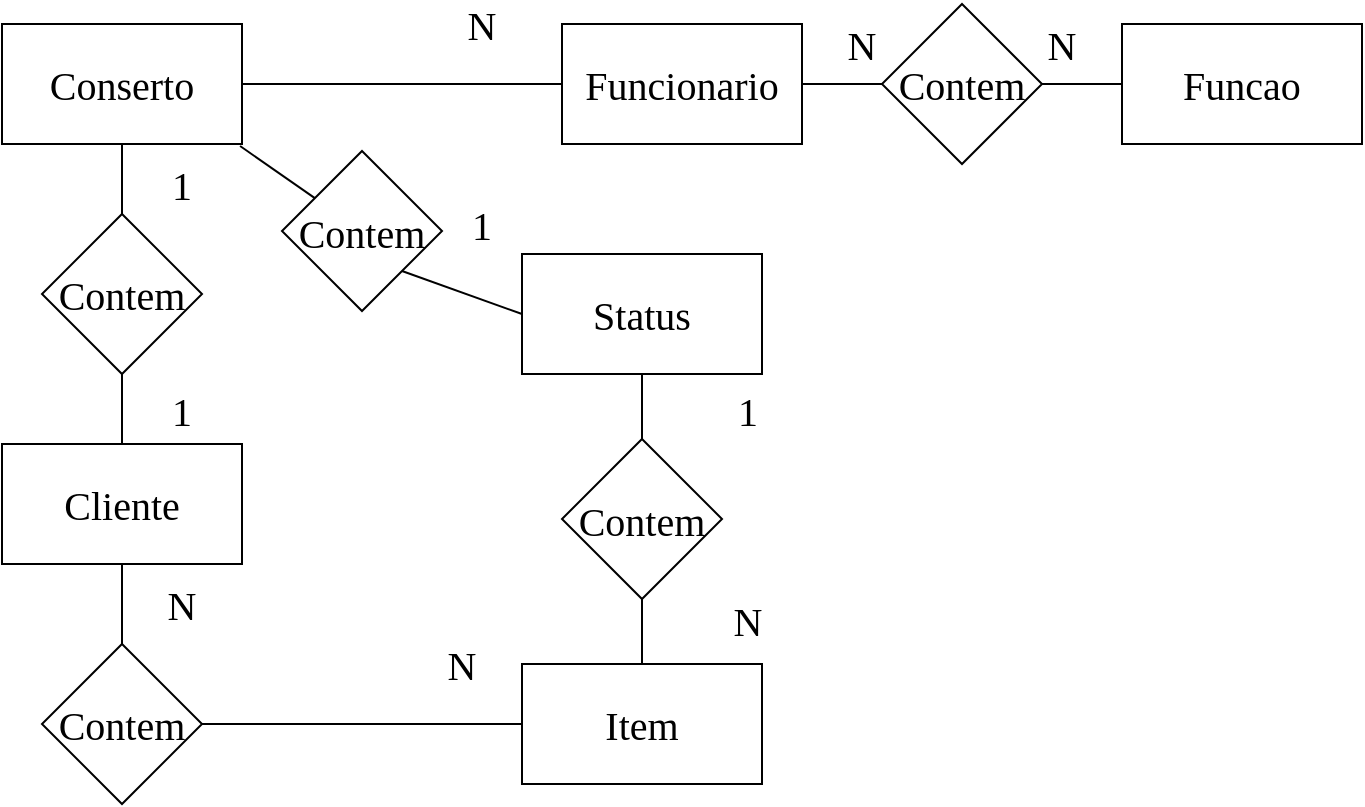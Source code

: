 <mxfile version="10.9.5" type="device"><diagram id="ZhjK_CC6W728DNMHAJ-v" name="Conceitual"><mxGraphModel dx="942" dy="644" grid="1" gridSize="10" guides="1" tooltips="1" connect="1" arrows="1" fold="1" page="1" pageScale="1" pageWidth="827" pageHeight="1169" math="0" shadow="0"><root><mxCell id="0"/><mxCell id="1" parent="0"/><mxCell id="nWR3F0NwlHuXnDZ5GxFk-1" value="&lt;font style=&quot;font-size: 20px&quot;&gt;Conserto&lt;/font&gt;" style="rounded=0;whiteSpace=wrap;html=1;fontFamily=Times New Roman;" vertex="1" parent="1"><mxGeometry x="20" y="70" width="120" height="60" as="geometry"/></mxCell><mxCell id="nWR3F0NwlHuXnDZ5GxFk-2" value="&lt;span style=&quot;font-size: 20px&quot;&gt;Cliente&lt;/span&gt;" style="rounded=0;whiteSpace=wrap;html=1;fontFamily=Times New Roman;" vertex="1" parent="1"><mxGeometry x="20" y="280" width="120" height="60" as="geometry"/></mxCell><mxCell id="nWR3F0NwlHuXnDZ5GxFk-3" value="&lt;span style=&quot;font-size: 20px&quot;&gt;Item&lt;/span&gt;" style="rounded=0;whiteSpace=wrap;html=1;fontFamily=Times New Roman;" vertex="1" parent="1"><mxGeometry x="280" y="390" width="120" height="60" as="geometry"/></mxCell><mxCell id="nWR3F0NwlHuXnDZ5GxFk-4" value="&lt;span style=&quot;font-size: 20px&quot;&gt;Funcionario&lt;/span&gt;" style="rounded=0;whiteSpace=wrap;html=1;fontFamily=Times New Roman;" vertex="1" parent="1"><mxGeometry x="300" y="70" width="120" height="60" as="geometry"/></mxCell><mxCell id="nWR3F0NwlHuXnDZ5GxFk-6" value="&lt;span style=&quot;font-size: 20px&quot;&gt;Funcao&lt;/span&gt;" style="rounded=0;whiteSpace=wrap;html=1;fontFamily=Times New Roman;" vertex="1" parent="1"><mxGeometry x="580" y="70" width="120" height="60" as="geometry"/></mxCell><mxCell id="nWR3F0NwlHuXnDZ5GxFk-7" value="&lt;font style=&quot;font-size: 20px&quot;&gt;Contem&lt;/font&gt;" style="rhombus;whiteSpace=wrap;html=1;fontFamily=Times New Roman;" vertex="1" parent="1"><mxGeometry x="40" y="165" width="80" height="80" as="geometry"/></mxCell><mxCell id="nWR3F0NwlHuXnDZ5GxFk-17" value="" style="endArrow=none;html=1;fontFamily=Times New Roman;entryX=0.5;entryY=1;entryDx=0;entryDy=0;exitX=0.5;exitY=0;exitDx=0;exitDy=0;" edge="1" parent="1" source="nWR3F0NwlHuXnDZ5GxFk-7" target="nWR3F0NwlHuXnDZ5GxFk-1"><mxGeometry width="50" height="50" relative="1" as="geometry"><mxPoint x="60" y="180" as="sourcePoint"/><mxPoint x="110" y="130" as="targetPoint"/></mxGeometry></mxCell><mxCell id="nWR3F0NwlHuXnDZ5GxFk-21" value="&lt;font style=&quot;font-size: 20px&quot;&gt;Contem&lt;/font&gt;" style="rhombus;whiteSpace=wrap;html=1;fontFamily=Times New Roman;" vertex="1" parent="1"><mxGeometry x="40" y="380" width="80" height="80" as="geometry"/></mxCell><mxCell id="nWR3F0NwlHuXnDZ5GxFk-26" value="&lt;font style=&quot;font-size: 20px&quot;&gt;1&lt;/font&gt;" style="text;html=1;strokeColor=none;fillColor=none;align=center;verticalAlign=middle;whiteSpace=wrap;rounded=0;fontFamily=Times New Roman;" vertex="1" parent="1"><mxGeometry x="90" y="139.5" width="40" height="20" as="geometry"/></mxCell><mxCell id="nWR3F0NwlHuXnDZ5GxFk-27" value="&lt;font style=&quot;font-size: 20px&quot;&gt;1&lt;/font&gt;" style="text;html=1;strokeColor=none;fillColor=none;align=center;verticalAlign=middle;whiteSpace=wrap;rounded=0;fontFamily=Times New Roman;" vertex="1" parent="1"><mxGeometry x="90" y="252.5" width="40" height="20" as="geometry"/></mxCell><mxCell id="nWR3F0NwlHuXnDZ5GxFk-28" value="&lt;span style=&quot;font-size: 20px&quot;&gt;N&lt;/span&gt;" style="text;html=1;strokeColor=none;fillColor=none;align=center;verticalAlign=middle;whiteSpace=wrap;rounded=0;fontFamily=Times New Roman;" vertex="1" parent="1"><mxGeometry x="240" y="60" width="40" height="20" as="geometry"/></mxCell><mxCell id="nWR3F0NwlHuXnDZ5GxFk-30" value="&lt;span style=&quot;font-size: 20px&quot;&gt;N&lt;/span&gt;" style="text;html=1;strokeColor=none;fillColor=none;align=center;verticalAlign=middle;whiteSpace=wrap;rounded=0;fontFamily=Times New Roman;" vertex="1" parent="1"><mxGeometry x="90" y="350" width="40" height="20" as="geometry"/></mxCell><mxCell id="nWR3F0NwlHuXnDZ5GxFk-31" value="&lt;span style=&quot;font-size: 20px&quot;&gt;N&lt;/span&gt;" style="text;html=1;strokeColor=none;fillColor=none;align=center;verticalAlign=middle;whiteSpace=wrap;rounded=0;fontFamily=Times New Roman;" vertex="1" parent="1"><mxGeometry x="373" y="357.5" width="40" height="20" as="geometry"/></mxCell><mxCell id="nWR3F0NwlHuXnDZ5GxFk-32" value="&lt;font style=&quot;font-size: 20px&quot;&gt;Contem&lt;/font&gt;" style="rhombus;whiteSpace=wrap;html=1;fontFamily=Times New Roman;" vertex="1" parent="1"><mxGeometry x="460" y="60" width="80" height="80" as="geometry"/></mxCell><mxCell id="nWR3F0NwlHuXnDZ5GxFk-37" value="&lt;span style=&quot;font-size: 20px&quot;&gt;1&lt;/span&gt;" style="text;html=1;strokeColor=none;fillColor=none;align=center;verticalAlign=middle;whiteSpace=wrap;rounded=0;fontFamily=Times New Roman;" vertex="1" parent="1"><mxGeometry x="240" y="159.5" width="40" height="20" as="geometry"/></mxCell><mxCell id="nWR3F0NwlHuXnDZ5GxFk-38" value="&lt;span style=&quot;font-size: 20px&quot;&gt;1&lt;/span&gt;" style="text;html=1;strokeColor=none;fillColor=none;align=center;verticalAlign=middle;whiteSpace=wrap;rounded=0;fontFamily=Times New Roman;" vertex="1" parent="1"><mxGeometry x="373" y="252.5" width="40" height="20" as="geometry"/></mxCell><mxCell id="nWR3F0NwlHuXnDZ5GxFk-39" value="&lt;span style=&quot;font-size: 20px&quot;&gt;N&lt;/span&gt;" style="text;html=1;strokeColor=none;fillColor=none;align=center;verticalAlign=middle;whiteSpace=wrap;rounded=0;fontFamily=Times New Roman;" vertex="1" parent="1"><mxGeometry x="430" y="70" width="40" height="20" as="geometry"/></mxCell><mxCell id="nWR3F0NwlHuXnDZ5GxFk-40" value="&lt;span style=&quot;font-size: 20px&quot;&gt;N&lt;/span&gt;" style="text;html=1;strokeColor=none;fillColor=none;align=center;verticalAlign=middle;whiteSpace=wrap;rounded=0;fontFamily=Times New Roman;" vertex="1" parent="1"><mxGeometry x="530" y="70" width="40" height="20" as="geometry"/></mxCell><mxCell id="nWR3F0NwlHuXnDZ5GxFk-8" value="&lt;font style=&quot;font-size: 20px&quot;&gt;Contem&lt;/font&gt;" style="rhombus;whiteSpace=wrap;html=1;fontFamily=Times New Roman;" vertex="1" parent="1"><mxGeometry x="300" y="277.5" width="80" height="80" as="geometry"/></mxCell><mxCell id="nWR3F0NwlHuXnDZ5GxFk-47" value="&lt;span style=&quot;font-size: 20px&quot;&gt;N&lt;/span&gt;" style="text;html=1;strokeColor=none;fillColor=none;align=center;verticalAlign=middle;whiteSpace=wrap;rounded=0;fontFamily=Times New Roman;" vertex="1" parent="1"><mxGeometry x="230" y="380" width="40" height="20" as="geometry"/></mxCell><mxCell id="nWR3F0NwlHuXnDZ5GxFk-5" value="&lt;span style=&quot;font-size: 20px&quot;&gt;Status&lt;/span&gt;" style="rounded=0;whiteSpace=wrap;html=1;fontFamily=Times New Roman;" vertex="1" parent="1"><mxGeometry x="280" y="185" width="120" height="60" as="geometry"/></mxCell><mxCell id="nWR3F0NwlHuXnDZ5GxFk-54" value="" style="endArrow=none;html=1;fontFamily=Times New Roman;entryX=0.5;entryY=1;entryDx=0;entryDy=0;exitX=0.5;exitY=0;exitDx=0;exitDy=0;" edge="1" parent="1" source="nWR3F0NwlHuXnDZ5GxFk-2" target="nWR3F0NwlHuXnDZ5GxFk-7"><mxGeometry width="50" height="50" relative="1" as="geometry"><mxPoint x="40" y="310" as="sourcePoint"/><mxPoint x="90" y="260" as="targetPoint"/></mxGeometry></mxCell><mxCell id="nWR3F0NwlHuXnDZ5GxFk-57" value="" style="endArrow=none;html=1;fontFamily=Times New Roman;exitX=1;exitY=0.5;exitDx=0;exitDy=0;entryX=0;entryY=0.5;entryDx=0;entryDy=0;" edge="1" parent="1" source="nWR3F0NwlHuXnDZ5GxFk-1" target="nWR3F0NwlHuXnDZ5GxFk-4"><mxGeometry width="50" height="50" relative="1" as="geometry"><mxPoint x="200" y="140" as="sourcePoint"/><mxPoint x="250" y="90" as="targetPoint"/></mxGeometry></mxCell><mxCell id="nWR3F0NwlHuXnDZ5GxFk-59" value="" style="endArrow=none;html=1;fontFamily=Times New Roman;exitX=1;exitY=0.5;exitDx=0;exitDy=0;entryX=0;entryY=0.5;entryDx=0;entryDy=0;" edge="1" parent="1" source="nWR3F0NwlHuXnDZ5GxFk-4" target="nWR3F0NwlHuXnDZ5GxFk-32"><mxGeometry width="50" height="50" relative="1" as="geometry"><mxPoint x="400" y="240" as="sourcePoint"/><mxPoint x="450" y="190" as="targetPoint"/></mxGeometry></mxCell><mxCell id="nWR3F0NwlHuXnDZ5GxFk-60" value="" style="endArrow=none;html=1;fontFamily=Times New Roman;exitX=1;exitY=0.5;exitDx=0;exitDy=0;entryX=0;entryY=0.5;entryDx=0;entryDy=0;" edge="1" parent="1" source="nWR3F0NwlHuXnDZ5GxFk-32" target="nWR3F0NwlHuXnDZ5GxFk-6"><mxGeometry width="50" height="50" relative="1" as="geometry"><mxPoint x="540" y="210" as="sourcePoint"/><mxPoint x="590" y="160" as="targetPoint"/></mxGeometry></mxCell><mxCell id="nWR3F0NwlHuXnDZ5GxFk-63" value="" style="endArrow=none;html=1;fontFamily=Times New Roman;exitX=1;exitY=0.5;exitDx=0;exitDy=0;entryX=0;entryY=0.5;entryDx=0;entryDy=0;" edge="1" parent="1" source="nWR3F0NwlHuXnDZ5GxFk-21" target="nWR3F0NwlHuXnDZ5GxFk-3"><mxGeometry width="50" height="50" relative="1" as="geometry"><mxPoint x="190" y="445" as="sourcePoint"/><mxPoint x="240" y="395" as="targetPoint"/></mxGeometry></mxCell><mxCell id="nWR3F0NwlHuXnDZ5GxFk-65" value="" style="endArrow=none;html=1;fontFamily=Times New Roman;exitX=0.5;exitY=0;exitDx=0;exitDy=0;entryX=0.5;entryY=1;entryDx=0;entryDy=0;entryPerimeter=0;" edge="1" parent="1" source="nWR3F0NwlHuXnDZ5GxFk-21" target="nWR3F0NwlHuXnDZ5GxFk-2"><mxGeometry width="50" height="50" relative="1" as="geometry"><mxPoint x="60" y="400" as="sourcePoint"/><mxPoint x="80" y="345" as="targetPoint"/></mxGeometry></mxCell><mxCell id="nWR3F0NwlHuXnDZ5GxFk-67" value="" style="endArrow=none;html=1;fontFamily=Times New Roman;exitX=0.5;exitY=0;exitDx=0;exitDy=0;entryX=0.5;entryY=1;entryDx=0;entryDy=0;" edge="1" parent="1" source="nWR3F0NwlHuXnDZ5GxFk-3" target="nWR3F0NwlHuXnDZ5GxFk-8"><mxGeometry width="50" height="50" relative="1" as="geometry"><mxPoint x="290" y="410" as="sourcePoint"/><mxPoint x="340" y="360" as="targetPoint"/></mxGeometry></mxCell><mxCell id="nWR3F0NwlHuXnDZ5GxFk-70" value="" style="endArrow=none;html=1;fontFamily=Times New Roman;exitX=0.5;exitY=0;exitDx=0;exitDy=0;entryX=0.5;entryY=1;entryDx=0;entryDy=0;" edge="1" parent="1" source="nWR3F0NwlHuXnDZ5GxFk-8" target="nWR3F0NwlHuXnDZ5GxFk-5"><mxGeometry width="50" height="50" relative="1" as="geometry"><mxPoint x="300" y="290" as="sourcePoint"/><mxPoint x="350" y="240" as="targetPoint"/></mxGeometry></mxCell><mxCell id="nWR3F0NwlHuXnDZ5GxFk-22" value="&lt;font style=&quot;font-size: 20px&quot;&gt;Contem&lt;/font&gt;" style="rhombus;whiteSpace=wrap;html=1;fontFamily=Times New Roman;" vertex="1" parent="1"><mxGeometry x="160" y="133.5" width="80" height="80" as="geometry"/></mxCell><mxCell id="nWR3F0NwlHuXnDZ5GxFk-72" value="" style="endArrow=none;html=1;fontFamily=Times New Roman;exitX=0.992;exitY=1.017;exitDx=0;exitDy=0;exitPerimeter=0;" edge="1" parent="1" source="nWR3F0NwlHuXnDZ5GxFk-1" target="nWR3F0NwlHuXnDZ5GxFk-22"><mxGeometry width="50" height="50" relative="1" as="geometry"><mxPoint x="139" y="131" as="sourcePoint"/><mxPoint x="280" y="215" as="targetPoint"/></mxGeometry></mxCell><mxCell id="nWR3F0NwlHuXnDZ5GxFk-74" value="" style="endArrow=none;html=1;fontFamily=Times New Roman;exitX=1;exitY=1;exitDx=0;exitDy=0;entryX=0;entryY=0.5;entryDx=0;entryDy=0;" edge="1" parent="1" source="nWR3F0NwlHuXnDZ5GxFk-22" target="nWR3F0NwlHuXnDZ5GxFk-5"><mxGeometry width="50" height="50" relative="1" as="geometry"><mxPoint x="230" y="230" as="sourcePoint"/><mxPoint x="280" y="180" as="targetPoint"/></mxGeometry></mxCell></root></mxGraphModel></diagram><diagram id="vQ1VVByaU9k08kl1Pztl" name="Lógico"><mxGraphModel dx="183" dy="529" grid="1" gridSize="10" guides="1" tooltips="1" connect="1" arrows="1" fold="1" page="1" pageScale="1" pageWidth="827" pageHeight="1169" math="0" shadow="0"><root><mxCell id="aVh8kCtbSoOl8M-bZlAr-0"/><mxCell id="aVh8kCtbSoOl8M-bZlAr-1" parent="aVh8kCtbSoOl8M-bZlAr-0"/><mxCell id="kLP-1svrMNpcHq2ANtTi-0" value="Cliente" style="swimlane;fontStyle=0;childLayout=stackLayout;horizontal=1;startSize=26;fillColor=#e0e0e0;horizontalStack=0;resizeParent=1;resizeParentMax=0;resizeLast=0;collapsible=1;marginBottom=0;swimlaneFillColor=#ffffff;align=center;fontSize=14;" vertex="1" parent="aVh8kCtbSoOl8M-bZlAr-1"><mxGeometry x="290" y="170" width="160" height="202" as="geometry"><mxRectangle x="290" y="220" width="80" height="26" as="alternateBounds"/></mxGeometry></mxCell><mxCell id="kLP-1svrMNpcHq2ANtTi-1" value="IdCliente: int" style="shape=partialRectangle;top=0;left=0;right=0;bottom=1;align=left;verticalAlign=middle;fillColor=none;spacingLeft=34;spacingRight=4;overflow=hidden;rotatable=0;points=[[0,0.5],[1,0.5]];portConstraint=eastwest;dropTarget=0;fontStyle=5;fontSize=12;" vertex="1" parent="kLP-1svrMNpcHq2ANtTi-0"><mxGeometry y="26" width="160" height="30" as="geometry"/></mxCell><mxCell id="kLP-1svrMNpcHq2ANtTi-2" value="PK" style="shape=partialRectangle;top=0;left=0;bottom=0;fillColor=none;align=left;verticalAlign=middle;spacingLeft=4;spacingRight=4;overflow=hidden;rotatable=0;points=[];portConstraint=eastwest;part=1;fontSize=12;" vertex="1" connectable="0" parent="kLP-1svrMNpcHq2ANtTi-1"><mxGeometry width="30" height="30" as="geometry"/></mxCell><mxCell id="kLP-1svrMNpcHq2ANtTi-3" value="Nome: string" style="shape=partialRectangle;top=0;left=0;right=0;bottom=0;align=left;verticalAlign=top;fillColor=none;spacingLeft=34;spacingRight=4;overflow=hidden;rotatable=0;points=[[0,0.5],[1,0.5]];portConstraint=eastwest;dropTarget=0;fontSize=12;" vertex="1" parent="kLP-1svrMNpcHq2ANtTi-0"><mxGeometry y="56" width="160" height="26" as="geometry"/></mxCell><mxCell id="kLP-1svrMNpcHq2ANtTi-4" value="" style="shape=partialRectangle;top=0;left=0;bottom=0;fillColor=none;align=left;verticalAlign=top;spacingLeft=4;spacingRight=4;overflow=hidden;rotatable=0;points=[];portConstraint=eastwest;part=1;fontSize=12;" vertex="1" connectable="0" parent="kLP-1svrMNpcHq2ANtTi-3"><mxGeometry width="30" height="26" as="geometry"/></mxCell><mxCell id="kLP-1svrMNpcHq2ANtTi-5" value="Telefone: int" style="shape=partialRectangle;top=0;left=0;right=0;bottom=0;align=left;verticalAlign=top;fillColor=none;spacingLeft=34;spacingRight=4;overflow=hidden;rotatable=0;points=[[0,0.5],[1,0.5]];portConstraint=eastwest;dropTarget=0;fontSize=12;" vertex="1" parent="kLP-1svrMNpcHq2ANtTi-0"><mxGeometry y="82" width="160" height="26" as="geometry"/></mxCell><mxCell id="kLP-1svrMNpcHq2ANtTi-6" value="" style="shape=partialRectangle;top=0;left=0;bottom=0;fillColor=none;align=left;verticalAlign=top;spacingLeft=4;spacingRight=4;overflow=hidden;rotatable=0;points=[];portConstraint=eastwest;part=1;fontSize=12;" vertex="1" connectable="0" parent="kLP-1svrMNpcHq2ANtTi-5"><mxGeometry width="30" height="26" as="geometry"/></mxCell><mxCell id="kLP-1svrMNpcHq2ANtTi-7" value="IdStatus: int" style="shape=partialRectangle;top=0;left=0;right=0;bottom=0;align=left;verticalAlign=top;fillColor=none;spacingLeft=34;spacingRight=4;overflow=hidden;rotatable=0;points=[[0,0.5],[1,0.5]];portConstraint=eastwest;dropTarget=0;fontSize=12;" vertex="1" parent="kLP-1svrMNpcHq2ANtTi-0"><mxGeometry y="108" width="160" height="62" as="geometry"/></mxCell><mxCell id="kLP-1svrMNpcHq2ANtTi-8" value="FK" style="shape=partialRectangle;top=0;left=0;bottom=0;fillColor=none;align=left;verticalAlign=top;spacingLeft=4;spacingRight=4;overflow=hidden;rotatable=0;points=[];portConstraint=eastwest;part=1;fontSize=12;" vertex="1" connectable="0" parent="kLP-1svrMNpcHq2ANtTi-7"><mxGeometry width="30" height="62" as="geometry"/></mxCell><mxCell id="kLP-1svrMNpcHq2ANtTi-22" value="IdFuncao: int " style="shape=partialRectangle;top=0;left=0;right=0;bottom=0;align=left;verticalAlign=top;fillColor=none;spacingLeft=34;spacingRight=4;overflow=hidden;rotatable=0;points=[[0,0.5],[1,0.5]];portConstraint=eastwest;dropTarget=0;fontSize=12;" vertex="1" parent="kLP-1svrMNpcHq2ANtTi-0"><mxGeometry y="170" width="160" height="32" as="geometry"/></mxCell><mxCell id="kLP-1svrMNpcHq2ANtTi-23" value="FK" style="shape=partialRectangle;top=0;left=0;bottom=0;fillColor=none;align=left;verticalAlign=top;spacingLeft=4;spacingRight=4;overflow=hidden;rotatable=0;points=[];portConstraint=eastwest;part=1;fontSize=12;" vertex="1" connectable="0" parent="kLP-1svrMNpcHq2ANtTi-22"><mxGeometry width="30" height="32" as="geometry"/></mxCell><mxCell id="kLP-1svrMNpcHq2ANtTi-9" value="" style="shape=partialRectangle;top=0;left=0;right=0;bottom=0;align=left;verticalAlign=top;fillColor=none;spacingLeft=34;spacingRight=4;overflow=hidden;rotatable=0;points=[[0,0.5],[1,0.5]];portConstraint=eastwest;dropTarget=0;fontSize=12;" vertex="1" parent="kLP-1svrMNpcHq2ANtTi-0"><mxGeometry y="202" width="160" as="geometry"/></mxCell><mxCell id="kLP-1svrMNpcHq2ANtTi-10" value="" style="shape=partialRectangle;top=0;left=0;bottom=0;fillColor=none;align=left;verticalAlign=top;spacingLeft=4;spacingRight=4;overflow=hidden;rotatable=0;points=[];portConstraint=eastwest;part=1;fontSize=12;" vertex="1" connectable="0" parent="kLP-1svrMNpcHq2ANtTi-9"><mxGeometry width="30" as="geometry"/></mxCell><mxCell id="kLP-1svrMNpcHq2ANtTi-18" value="IdFuncionario: int" style="shape=partialRectangle;top=0;left=0;right=0;bottom=0;align=left;verticalAlign=top;fillColor=none;spacingLeft=34;spacingRight=4;overflow=hidden;rotatable=0;points=[[0,0.5],[1,0.5]];portConstraint=eastwest;dropTarget=0;fontSize=12;" vertex="1" parent="aVh8kCtbSoOl8M-bZlAr-1"><mxGeometry x="290" y="310" width="160" height="32" as="geometry"/></mxCell><mxCell id="kLP-1svrMNpcHq2ANtTi-19" value="FK" style="shape=partialRectangle;top=0;left=0;bottom=0;fillColor=none;align=left;verticalAlign=top;spacingLeft=4;spacingRight=4;overflow=hidden;rotatable=0;points=[];portConstraint=eastwest;part=1;fontSize=12;" vertex="1" connectable="0" parent="kLP-1svrMNpcHq2ANtTi-18"><mxGeometry width="30" height="32" as="geometry"/></mxCell><mxCell id="kLP-1svrMNpcHq2ANtTi-24" value="Itens" style="swimlane;fontStyle=0;childLayout=stackLayout;horizontal=1;startSize=26;fillColor=#e0e0e0;horizontalStack=0;resizeParent=1;resizeParentMax=0;resizeLast=0;collapsible=1;marginBottom=0;swimlaneFillColor=#ffffff;align=center;fontSize=14;" vertex="1" parent="aVh8kCtbSoOl8M-bZlAr-1"><mxGeometry x="290" y="430" width="160" height="82" as="geometry"/></mxCell><mxCell id="kLP-1svrMNpcHq2ANtTi-25" value="IdItem: int" style="shape=partialRectangle;top=0;left=0;right=0;bottom=1;align=left;verticalAlign=middle;fillColor=none;spacingLeft=34;spacingRight=4;overflow=hidden;rotatable=0;points=[[0,0.5],[1,0.5]];portConstraint=eastwest;dropTarget=0;fontStyle=5;fontSize=12;" vertex="1" parent="kLP-1svrMNpcHq2ANtTi-24"><mxGeometry y="26" width="160" height="30" as="geometry"/></mxCell><mxCell id="kLP-1svrMNpcHq2ANtTi-26" value="PK" style="shape=partialRectangle;top=0;left=0;bottom=0;fillColor=none;align=left;verticalAlign=middle;spacingLeft=4;spacingRight=4;overflow=hidden;rotatable=0;points=[];portConstraint=eastwest;part=1;fontSize=12;" vertex="1" connectable="0" parent="kLP-1svrMNpcHq2ANtTi-25"><mxGeometry width="30" height="30" as="geometry"/></mxCell><mxCell id="kLP-1svrMNpcHq2ANtTi-27" value="Nome: string" style="shape=partialRectangle;top=0;left=0;right=0;bottom=0;align=left;verticalAlign=top;fillColor=none;spacingLeft=34;spacingRight=4;overflow=hidden;rotatable=0;points=[[0,0.5],[1,0.5]];portConstraint=eastwest;dropTarget=0;fontSize=12;" vertex="1" parent="kLP-1svrMNpcHq2ANtTi-24"><mxGeometry y="56" width="160" height="26" as="geometry"/></mxCell><mxCell id="kLP-1svrMNpcHq2ANtTi-28" value="" style="shape=partialRectangle;top=0;left=0;bottom=0;fillColor=none;align=left;verticalAlign=top;spacingLeft=4;spacingRight=4;overflow=hidden;rotatable=0;points=[];portConstraint=eastwest;part=1;fontSize=12;" vertex="1" connectable="0" parent="kLP-1svrMNpcHq2ANtTi-27"><mxGeometry width="30" height="26" as="geometry"/></mxCell><mxCell id="kLP-1svrMNpcHq2ANtTi-37" value="Table" style="swimlane;fontStyle=0;childLayout=stackLayout;horizontal=1;startSize=26;fillColor=#e0e0e0;horizontalStack=0;resizeParent=1;resizeParentMax=0;resizeLast=0;collapsible=1;marginBottom=0;swimlaneFillColor=#ffffff;align=center;fontSize=14;" vertex="1" parent="aVh8kCtbSoOl8M-bZlAr-1"><mxGeometry x="290" y="550" width="160" height="144" as="geometry"/></mxCell><mxCell id="kLP-1svrMNpcHq2ANtTi-38" value="uniqueId" style="shape=partialRectangle;top=0;left=0;right=0;bottom=1;align=left;verticalAlign=middle;fillColor=none;spacingLeft=34;spacingRight=4;overflow=hidden;rotatable=0;points=[[0,0.5],[1,0.5]];portConstraint=eastwest;dropTarget=0;fontStyle=5;fontSize=12;" vertex="1" parent="kLP-1svrMNpcHq2ANtTi-37"><mxGeometry y="26" width="160" height="30" as="geometry"/></mxCell><mxCell id="kLP-1svrMNpcHq2ANtTi-39" value="PK" style="shape=partialRectangle;top=0;left=0;bottom=0;fillColor=none;align=left;verticalAlign=middle;spacingLeft=4;spacingRight=4;overflow=hidden;rotatable=0;points=[];portConstraint=eastwest;part=1;fontSize=12;" vertex="1" connectable="0" parent="kLP-1svrMNpcHq2ANtTi-38"><mxGeometry width="30" height="30" as="geometry"/></mxCell><mxCell id="kLP-1svrMNpcHq2ANtTi-40" value="row 1" style="shape=partialRectangle;top=0;left=0;right=0;bottom=0;align=left;verticalAlign=top;fillColor=none;spacingLeft=34;spacingRight=4;overflow=hidden;rotatable=0;points=[[0,0.5],[1,0.5]];portConstraint=eastwest;dropTarget=0;fontSize=12;" vertex="1" parent="kLP-1svrMNpcHq2ANtTi-37"><mxGeometry y="56" width="160" height="26" as="geometry"/></mxCell><mxCell id="kLP-1svrMNpcHq2ANtTi-41" value="" style="shape=partialRectangle;top=0;left=0;bottom=0;fillColor=none;align=left;verticalAlign=top;spacingLeft=4;spacingRight=4;overflow=hidden;rotatable=0;points=[];portConstraint=eastwest;part=1;fontSize=12;" vertex="1" connectable="0" parent="kLP-1svrMNpcHq2ANtTi-40"><mxGeometry width="30" height="26" as="geometry"/></mxCell><mxCell id="kLP-1svrMNpcHq2ANtTi-42" value="row 2" style="shape=partialRectangle;top=0;left=0;right=0;bottom=0;align=left;verticalAlign=top;fillColor=none;spacingLeft=34;spacingRight=4;overflow=hidden;rotatable=0;points=[[0,0.5],[1,0.5]];portConstraint=eastwest;dropTarget=0;fontSize=12;" vertex="1" parent="kLP-1svrMNpcHq2ANtTi-37"><mxGeometry y="82" width="160" height="26" as="geometry"/></mxCell><mxCell id="kLP-1svrMNpcHq2ANtTi-43" value="" style="shape=partialRectangle;top=0;left=0;bottom=0;fillColor=none;align=left;verticalAlign=top;spacingLeft=4;spacingRight=4;overflow=hidden;rotatable=0;points=[];portConstraint=eastwest;part=1;fontSize=12;" vertex="1" connectable="0" parent="kLP-1svrMNpcHq2ANtTi-42"><mxGeometry width="30" height="26" as="geometry"/></mxCell><mxCell id="kLP-1svrMNpcHq2ANtTi-44" value="row 3" style="shape=partialRectangle;top=0;left=0;right=0;bottom=0;align=left;verticalAlign=top;fillColor=none;spacingLeft=34;spacingRight=4;overflow=hidden;rotatable=0;points=[[0,0.5],[1,0.5]];portConstraint=eastwest;dropTarget=0;fontSize=12;" vertex="1" parent="kLP-1svrMNpcHq2ANtTi-37"><mxGeometry y="108" width="160" height="26" as="geometry"/></mxCell><mxCell id="kLP-1svrMNpcHq2ANtTi-45" value="" style="shape=partialRectangle;top=0;left=0;bottom=0;fillColor=none;align=left;verticalAlign=top;spacingLeft=4;spacingRight=4;overflow=hidden;rotatable=0;points=[];portConstraint=eastwest;part=1;fontSize=12;" vertex="1" connectable="0" parent="kLP-1svrMNpcHq2ANtTi-44"><mxGeometry width="30" height="26" as="geometry"/></mxCell><mxCell id="kLP-1svrMNpcHq2ANtTi-46" value="" style="shape=partialRectangle;top=0;left=0;right=0;bottom=0;align=left;verticalAlign=top;fillColor=none;spacingLeft=34;spacingRight=4;overflow=hidden;rotatable=0;points=[[0,0.5],[1,0.5]];portConstraint=eastwest;dropTarget=0;fontSize=12;" vertex="1" parent="kLP-1svrMNpcHq2ANtTi-37"><mxGeometry y="134" width="160" height="10" as="geometry"/></mxCell><mxCell id="kLP-1svrMNpcHq2ANtTi-47" value="" style="shape=partialRectangle;top=0;left=0;bottom=0;fillColor=none;align=left;verticalAlign=top;spacingLeft=4;spacingRight=4;overflow=hidden;rotatable=0;points=[];portConstraint=eastwest;part=1;fontSize=12;" vertex="1" connectable="0" parent="kLP-1svrMNpcHq2ANtTi-46"><mxGeometry width="30" height="10" as="geometry"/></mxCell></root></mxGraphModel></diagram></mxfile>